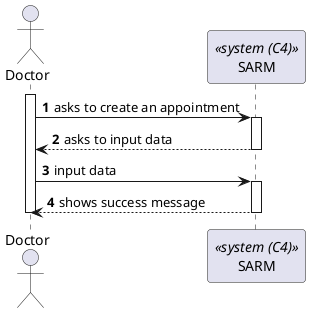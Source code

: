 @startuml process-view
autonumber

actor "Doctor" as Doctor
participant SARM as "SARM" <<system (C4)>>

activate Doctor

    Doctor -> SARM : asks to create an appointment
    
    activate SARM

        SARM --> Doctor : asks to input data

    deactivate SARM

    Doctor -> SARM : input data

    activate SARM 
        SARM --> Doctor: shows success message
        
    deactivate SARM

deactivate Doctor

@enduml